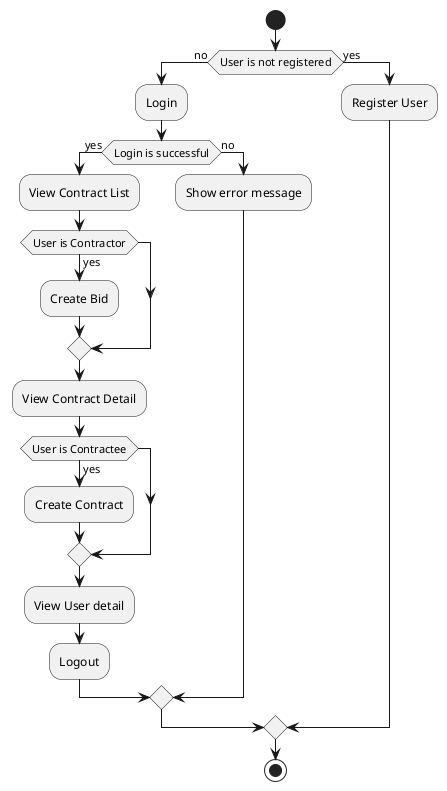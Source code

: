 @startuml
start
if (User is not registered) then (no)
  :Login;
  if (Login is successful) then (yes)
    :View Contract List;
    if (User is Contractor) then (yes)
      :Create Bid;
    endif
    :View Contract Detail;
    if (User is Contractee) then (yes)
      :Create Contract;
    endif
    :View User detail;
    :Logout;
  else (no)
    :Show error message;
  endif
else (yes)
  :Register User;
endif
stop
@enduml

